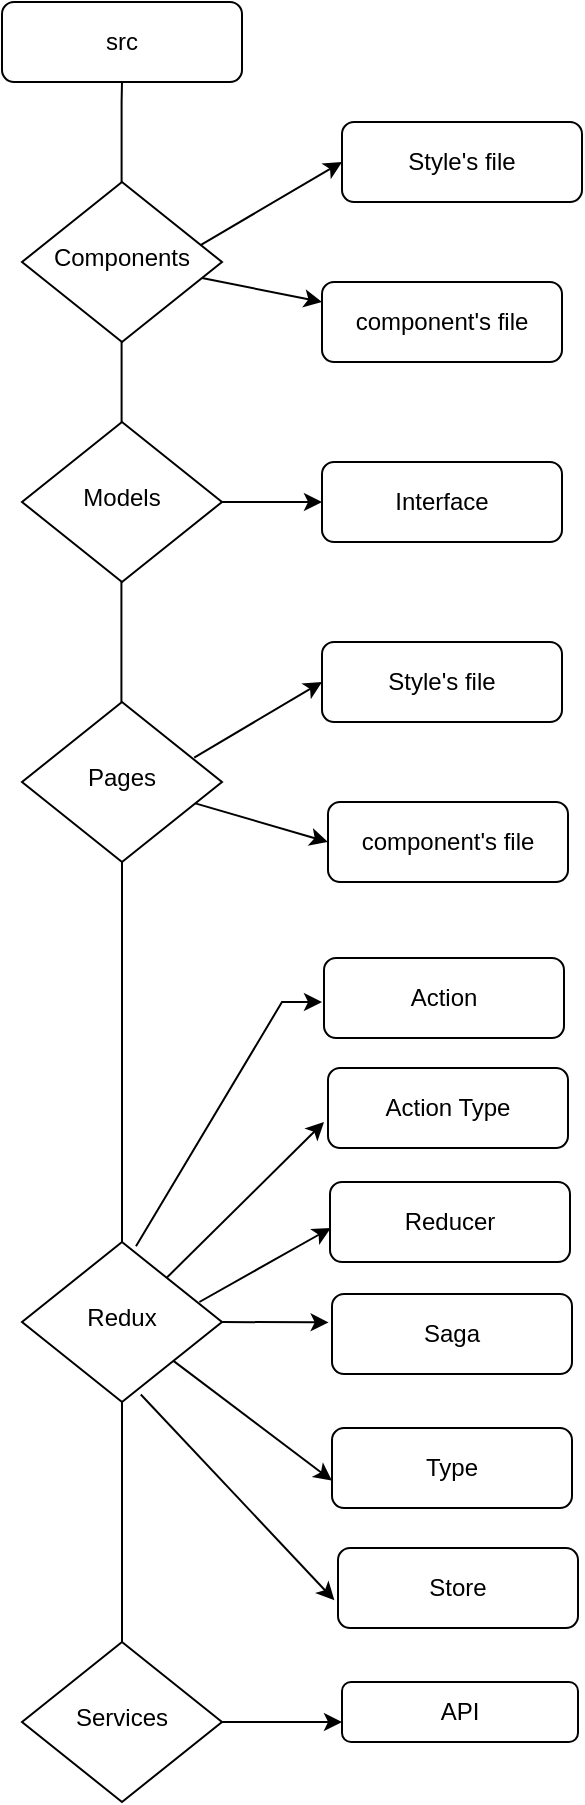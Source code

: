 <mxfile version="15.7.3" type="github">
  <diagram id="C5RBs43oDa-KdzZeNtuy" name="Page-1">
    <mxGraphModel dx="313" dy="187" grid="1" gridSize="10" guides="1" tooltips="1" connect="1" arrows="1" fold="1" page="1" pageScale="1" pageWidth="827" pageHeight="1169" math="0" shadow="0">
      <root>
        <mxCell id="WIyWlLk6GJQsqaUBKTNV-0" />
        <mxCell id="WIyWlLk6GJQsqaUBKTNV-1" parent="WIyWlLk6GJQsqaUBKTNV-0" />
        <mxCell id="WIyWlLk6GJQsqaUBKTNV-3" value="src" style="rounded=1;whiteSpace=wrap;html=1;fontSize=12;glass=0;strokeWidth=1;shadow=0;" parent="WIyWlLk6GJQsqaUBKTNV-1" vertex="1">
          <mxGeometry x="160" y="80" width="120" height="40" as="geometry" />
        </mxCell>
        <mxCell id="WIyWlLk6GJQsqaUBKTNV-6" value="Components" style="rhombus;whiteSpace=wrap;html=1;shadow=0;fontFamily=Helvetica;fontSize=12;align=center;strokeWidth=1;spacing=6;spacingTop=-4;" parent="WIyWlLk6GJQsqaUBKTNV-1" vertex="1">
          <mxGeometry x="170" y="170" width="100" height="80" as="geometry" />
        </mxCell>
        <mxCell id="WIyWlLk6GJQsqaUBKTNV-7" value="component&#39;s file" style="rounded=1;whiteSpace=wrap;html=1;fontSize=12;glass=0;strokeWidth=1;shadow=0;" parent="WIyWlLk6GJQsqaUBKTNV-1" vertex="1">
          <mxGeometry x="320" y="220" width="120" height="40" as="geometry" />
        </mxCell>
        <mxCell id="WIyWlLk6GJQsqaUBKTNV-10" value="Models" style="rhombus;whiteSpace=wrap;html=1;shadow=0;fontFamily=Helvetica;fontSize=12;align=center;strokeWidth=1;spacing=6;spacingTop=-4;" parent="WIyWlLk6GJQsqaUBKTNV-1" vertex="1">
          <mxGeometry x="170" y="290" width="100" height="80" as="geometry" />
        </mxCell>
        <mxCell id="WIyWlLk6GJQsqaUBKTNV-12" value="Interface" style="rounded=1;whiteSpace=wrap;html=1;fontSize=12;glass=0;strokeWidth=1;shadow=0;" parent="WIyWlLk6GJQsqaUBKTNV-1" vertex="1">
          <mxGeometry x="320" y="310" width="120" height="40" as="geometry" />
        </mxCell>
        <mxCell id="PWLLWL_xEgfHPY1gwa6w-4" value="Pages" style="rhombus;whiteSpace=wrap;html=1;shadow=0;fontFamily=Helvetica;fontSize=12;align=center;strokeWidth=1;spacing=6;spacingTop=-4;" vertex="1" parent="WIyWlLk6GJQsqaUBKTNV-1">
          <mxGeometry x="170" y="430" width="100" height="80" as="geometry" />
        </mxCell>
        <mxCell id="PWLLWL_xEgfHPY1gwa6w-5" value="Redux" style="rhombus;whiteSpace=wrap;html=1;shadow=0;fontFamily=Helvetica;fontSize=12;align=center;strokeWidth=1;spacing=6;spacingTop=-4;" vertex="1" parent="WIyWlLk6GJQsqaUBKTNV-1">
          <mxGeometry x="170" y="700" width="100" height="80" as="geometry" />
        </mxCell>
        <mxCell id="PWLLWL_xEgfHPY1gwa6w-6" value="" style="endArrow=none;html=1;rounded=0;entryX=0.5;entryY=1;entryDx=0;entryDy=0;exitX=0.5;exitY=0;exitDx=0;exitDy=0;" edge="1" parent="WIyWlLk6GJQsqaUBKTNV-1" source="PWLLWL_xEgfHPY1gwa6w-5" target="PWLLWL_xEgfHPY1gwa6w-4">
          <mxGeometry width="50" height="50" relative="1" as="geometry">
            <mxPoint x="380" y="560" as="sourcePoint" />
            <mxPoint x="430" y="510" as="targetPoint" />
            <Array as="points">
              <mxPoint x="220" y="530" />
            </Array>
          </mxGeometry>
        </mxCell>
        <mxCell id="PWLLWL_xEgfHPY1gwa6w-7" value="" style="endArrow=none;html=1;rounded=0;entryX=0.5;entryY=1;entryDx=0;entryDy=0;exitX=0.5;exitY=0;exitDx=0;exitDy=0;" edge="1" parent="WIyWlLk6GJQsqaUBKTNV-1">
          <mxGeometry width="50" height="50" relative="1" as="geometry">
            <mxPoint x="219.71" y="430" as="sourcePoint" />
            <mxPoint x="219.71" y="370" as="targetPoint" />
            <Array as="points">
              <mxPoint x="219.71" y="390" />
            </Array>
          </mxGeometry>
        </mxCell>
        <mxCell id="PWLLWL_xEgfHPY1gwa6w-8" value="" style="endArrow=none;html=1;rounded=0;entryX=0.498;entryY=1.023;entryDx=0;entryDy=0;exitX=0.5;exitY=0;exitDx=0;exitDy=0;entryPerimeter=0;" edge="1" parent="WIyWlLk6GJQsqaUBKTNV-1" target="WIyWlLk6GJQsqaUBKTNV-6">
          <mxGeometry width="50" height="50" relative="1" as="geometry">
            <mxPoint x="219.8" y="290" as="sourcePoint" />
            <mxPoint x="219.8" y="230" as="targetPoint" />
            <Array as="points">
              <mxPoint x="219.8" y="250" />
            </Array>
          </mxGeometry>
        </mxCell>
        <mxCell id="PWLLWL_xEgfHPY1gwa6w-9" value="" style="endArrow=none;html=1;rounded=0;exitX=0.5;exitY=0;exitDx=0;exitDy=0;" edge="1" parent="WIyWlLk6GJQsqaUBKTNV-1">
          <mxGeometry width="50" height="50" relative="1" as="geometry">
            <mxPoint x="219.8" y="170" as="sourcePoint" />
            <mxPoint x="220" y="120" as="targetPoint" />
            <Array as="points">
              <mxPoint x="219.8" y="130" />
            </Array>
          </mxGeometry>
        </mxCell>
        <mxCell id="PWLLWL_xEgfHPY1gwa6w-10" value="Style&#39;s file" style="rounded=1;whiteSpace=wrap;html=1;fontSize=12;glass=0;strokeWidth=1;shadow=0;" vertex="1" parent="WIyWlLk6GJQsqaUBKTNV-1">
          <mxGeometry x="330" y="140" width="120" height="40" as="geometry" />
        </mxCell>
        <mxCell id="PWLLWL_xEgfHPY1gwa6w-12" value="" style="endArrow=classic;html=1;rounded=0;exitX=0.893;exitY=0.394;exitDx=0;exitDy=0;exitPerimeter=0;" edge="1" parent="WIyWlLk6GJQsqaUBKTNV-1" source="WIyWlLk6GJQsqaUBKTNV-6">
          <mxGeometry width="50" height="50" relative="1" as="geometry">
            <mxPoint x="280" y="210" as="sourcePoint" />
            <mxPoint x="330" y="160" as="targetPoint" />
          </mxGeometry>
        </mxCell>
        <mxCell id="PWLLWL_xEgfHPY1gwa6w-13" value="" style="endArrow=classic;html=1;rounded=0;entryX=0;entryY=0.25;entryDx=0;entryDy=0;" edge="1" parent="WIyWlLk6GJQsqaUBKTNV-1" source="WIyWlLk6GJQsqaUBKTNV-6" target="WIyWlLk6GJQsqaUBKTNV-7">
          <mxGeometry width="50" height="50" relative="1" as="geometry">
            <mxPoint x="280" y="260" as="sourcePoint" />
            <mxPoint x="330" y="210" as="targetPoint" />
          </mxGeometry>
        </mxCell>
        <mxCell id="PWLLWL_xEgfHPY1gwa6w-14" value="Style&#39;s file" style="rounded=1;whiteSpace=wrap;html=1;fontSize=12;glass=0;strokeWidth=1;shadow=0;" vertex="1" parent="WIyWlLk6GJQsqaUBKTNV-1">
          <mxGeometry x="320" y="400" width="120" height="40" as="geometry" />
        </mxCell>
        <mxCell id="PWLLWL_xEgfHPY1gwa6w-15" value="component&#39;s file" style="rounded=1;whiteSpace=wrap;html=1;fontSize=12;glass=0;strokeWidth=1;shadow=0;" vertex="1" parent="WIyWlLk6GJQsqaUBKTNV-1">
          <mxGeometry x="323" y="480" width="120" height="40" as="geometry" />
        </mxCell>
        <mxCell id="PWLLWL_xEgfHPY1gwa6w-18" value="" style="endArrow=classic;html=1;rounded=0;exitX=0.861;exitY=0.347;exitDx=0;exitDy=0;exitPerimeter=0;" edge="1" parent="WIyWlLk6GJQsqaUBKTNV-1" source="PWLLWL_xEgfHPY1gwa6w-4">
          <mxGeometry width="50" height="50" relative="1" as="geometry">
            <mxPoint x="249.3" y="461.52" as="sourcePoint" />
            <mxPoint x="320" y="420" as="targetPoint" />
          </mxGeometry>
        </mxCell>
        <mxCell id="PWLLWL_xEgfHPY1gwa6w-19" value="" style="endArrow=classic;html=1;rounded=0;entryX=0;entryY=0.5;entryDx=0;entryDy=0;" edge="1" parent="WIyWlLk6GJQsqaUBKTNV-1" source="PWLLWL_xEgfHPY1gwa6w-4" target="PWLLWL_xEgfHPY1gwa6w-15">
          <mxGeometry width="50" height="50" relative="1" as="geometry">
            <mxPoint x="259.3" y="490.76" as="sourcePoint" />
            <mxPoint x="330" y="449.24" as="targetPoint" />
          </mxGeometry>
        </mxCell>
        <mxCell id="PWLLWL_xEgfHPY1gwa6w-22" value="Action" style="rounded=1;whiteSpace=wrap;html=1;fontSize=12;glass=0;strokeWidth=1;shadow=0;" vertex="1" parent="WIyWlLk6GJQsqaUBKTNV-1">
          <mxGeometry x="321" y="558" width="120" height="40" as="geometry" />
        </mxCell>
        <mxCell id="PWLLWL_xEgfHPY1gwa6w-23" value="Action Type" style="rounded=1;whiteSpace=wrap;html=1;fontSize=12;glass=0;strokeWidth=1;shadow=0;" vertex="1" parent="WIyWlLk6GJQsqaUBKTNV-1">
          <mxGeometry x="323" y="613" width="120" height="40" as="geometry" />
        </mxCell>
        <mxCell id="PWLLWL_xEgfHPY1gwa6w-24" value="Reducer&lt;br&gt;" style="rounded=1;whiteSpace=wrap;html=1;fontSize=12;glass=0;strokeWidth=1;shadow=0;" vertex="1" parent="WIyWlLk6GJQsqaUBKTNV-1">
          <mxGeometry x="324" y="670" width="120" height="40" as="geometry" />
        </mxCell>
        <mxCell id="PWLLWL_xEgfHPY1gwa6w-25" value="Saga" style="rounded=1;whiteSpace=wrap;html=1;fontSize=12;glass=0;strokeWidth=1;shadow=0;" vertex="1" parent="WIyWlLk6GJQsqaUBKTNV-1">
          <mxGeometry x="325" y="726" width="120" height="40" as="geometry" />
        </mxCell>
        <mxCell id="PWLLWL_xEgfHPY1gwa6w-26" value="Type" style="rounded=1;whiteSpace=wrap;html=1;fontSize=12;glass=0;strokeWidth=1;shadow=0;" vertex="1" parent="WIyWlLk6GJQsqaUBKTNV-1">
          <mxGeometry x="325" y="793" width="120" height="40" as="geometry" />
        </mxCell>
        <mxCell id="PWLLWL_xEgfHPY1gwa6w-27" value="Store" style="rounded=1;whiteSpace=wrap;html=1;fontSize=12;glass=0;strokeWidth=1;shadow=0;" vertex="1" parent="WIyWlLk6GJQsqaUBKTNV-1">
          <mxGeometry x="328" y="853" width="120" height="40" as="geometry" />
        </mxCell>
        <mxCell id="PWLLWL_xEgfHPY1gwa6w-30" value="" style="endArrow=classic;html=1;rounded=0;entryX=0;entryY=0.5;entryDx=0;entryDy=0;" edge="1" parent="WIyWlLk6GJQsqaUBKTNV-1" source="PWLLWL_xEgfHPY1gwa6w-5">
          <mxGeometry width="50" height="50" relative="1" as="geometry">
            <mxPoint x="258.655" y="799.996" as="sourcePoint" />
            <mxPoint x="325" y="819.32" as="targetPoint" />
          </mxGeometry>
        </mxCell>
        <mxCell id="PWLLWL_xEgfHPY1gwa6w-31" value="" style="endArrow=classic;html=1;rounded=0;entryX=-0.014;entryY=0.355;entryDx=0;entryDy=0;exitX=1;exitY=0.5;exitDx=0;exitDy=0;entryPerimeter=0;" edge="1" parent="WIyWlLk6GJQsqaUBKTNV-1" source="PWLLWL_xEgfHPY1gwa6w-5" target="PWLLWL_xEgfHPY1gwa6w-25">
          <mxGeometry width="50" height="50" relative="1" as="geometry">
            <mxPoint x="263.655" y="736.336" as="sourcePoint" />
            <mxPoint x="330" y="755.66" as="targetPoint" />
          </mxGeometry>
        </mxCell>
        <mxCell id="PWLLWL_xEgfHPY1gwa6w-32" value="" style="endArrow=classic;html=1;rounded=0;entryX=0.003;entryY=0.575;entryDx=0;entryDy=0;exitX=0.887;exitY=0.375;exitDx=0;exitDy=0;exitPerimeter=0;entryPerimeter=0;" edge="1" parent="WIyWlLk6GJQsqaUBKTNV-1" source="PWLLWL_xEgfHPY1gwa6w-5" target="PWLLWL_xEgfHPY1gwa6w-24">
          <mxGeometry width="50" height="50" relative="1" as="geometry">
            <mxPoint x="258.655" y="699.996" as="sourcePoint" />
            <mxPoint x="325" y="719.32" as="targetPoint" />
          </mxGeometry>
        </mxCell>
        <mxCell id="PWLLWL_xEgfHPY1gwa6w-33" value="" style="endArrow=classic;html=1;rounded=0;" edge="1" parent="WIyWlLk6GJQsqaUBKTNV-1" source="PWLLWL_xEgfHPY1gwa6w-5">
          <mxGeometry width="50" height="50" relative="1" as="geometry">
            <mxPoint x="254.655" y="599.996" as="sourcePoint" />
            <mxPoint x="321" y="640" as="targetPoint" />
          </mxGeometry>
        </mxCell>
        <mxCell id="PWLLWL_xEgfHPY1gwa6w-34" value="" style="endArrow=classic;html=1;rounded=0;exitX=0.57;exitY=0.026;exitDx=0;exitDy=0;exitPerimeter=0;" edge="1" parent="WIyWlLk6GJQsqaUBKTNV-1" source="PWLLWL_xEgfHPY1gwa6w-5">
          <mxGeometry width="50" height="50" relative="1" as="geometry">
            <mxPoint x="258.655" y="564.996" as="sourcePoint" />
            <mxPoint x="320" y="580" as="targetPoint" />
            <Array as="points">
              <mxPoint x="300" y="580" />
            </Array>
          </mxGeometry>
        </mxCell>
        <mxCell id="PWLLWL_xEgfHPY1gwa6w-35" value="" style="endArrow=classic;html=1;rounded=0;entryX=-0.015;entryY=0.653;entryDx=0;entryDy=0;entryPerimeter=0;exitX=0.594;exitY=0.953;exitDx=0;exitDy=0;exitPerimeter=0;" edge="1" parent="WIyWlLk6GJQsqaUBKTNV-1" source="PWLLWL_xEgfHPY1gwa6w-5" target="PWLLWL_xEgfHPY1gwa6w-27">
          <mxGeometry width="50" height="50" relative="1" as="geometry">
            <mxPoint x="230.005" y="852.996" as="sourcePoint" />
            <mxPoint x="296.35" y="872.32" as="targetPoint" />
          </mxGeometry>
        </mxCell>
        <mxCell id="PWLLWL_xEgfHPY1gwa6w-36" value="Services" style="rhombus;whiteSpace=wrap;html=1;shadow=0;fontFamily=Helvetica;fontSize=12;align=center;strokeWidth=1;spacing=6;spacingTop=-4;" vertex="1" parent="WIyWlLk6GJQsqaUBKTNV-1">
          <mxGeometry x="170" y="900" width="100" height="80" as="geometry" />
        </mxCell>
        <mxCell id="PWLLWL_xEgfHPY1gwa6w-38" value="" style="endArrow=none;html=1;rounded=0;exitX=0.5;exitY=0;exitDx=0;exitDy=0;" edge="1" parent="WIyWlLk6GJQsqaUBKTNV-1" source="PWLLWL_xEgfHPY1gwa6w-36">
          <mxGeometry width="50" height="50" relative="1" as="geometry">
            <mxPoint x="219.8" y="892" as="sourcePoint" />
            <mxPoint x="220" y="780" as="targetPoint" />
            <Array as="points" />
          </mxGeometry>
        </mxCell>
        <mxCell id="PWLLWL_xEgfHPY1gwa6w-39" value="API" style="rounded=1;whiteSpace=wrap;html=1;fontSize=12;glass=0;strokeWidth=1;shadow=0;" vertex="1" parent="WIyWlLk6GJQsqaUBKTNV-1">
          <mxGeometry x="330" y="920" width="118" height="30" as="geometry" />
        </mxCell>
        <mxCell id="PWLLWL_xEgfHPY1gwa6w-40" value="" style="endArrow=classic;html=1;rounded=0;entryX=0;entryY=0.667;entryDx=0;entryDy=0;entryPerimeter=0;exitX=1;exitY=0.5;exitDx=0;exitDy=0;" edge="1" parent="WIyWlLk6GJQsqaUBKTNV-1" source="PWLLWL_xEgfHPY1gwa6w-36" target="PWLLWL_xEgfHPY1gwa6w-39">
          <mxGeometry width="50" height="50" relative="1" as="geometry">
            <mxPoint x="233.2" y="860" as="sourcePoint" />
            <mxPoint x="330.0" y="962.88" as="targetPoint" />
          </mxGeometry>
        </mxCell>
        <mxCell id="PWLLWL_xEgfHPY1gwa6w-41" value="" style="endArrow=classic;html=1;rounded=0;exitX=1;exitY=0.5;exitDx=0;exitDy=0;entryX=0;entryY=0.5;entryDx=0;entryDy=0;" edge="1" parent="WIyWlLk6GJQsqaUBKTNV-1" source="WIyWlLk6GJQsqaUBKTNV-10" target="WIyWlLk6GJQsqaUBKTNV-12">
          <mxGeometry width="50" height="50" relative="1" as="geometry">
            <mxPoint x="261.1" y="347.76" as="sourcePoint" />
            <mxPoint x="325" y="310" as="targetPoint" />
          </mxGeometry>
        </mxCell>
      </root>
    </mxGraphModel>
  </diagram>
</mxfile>
